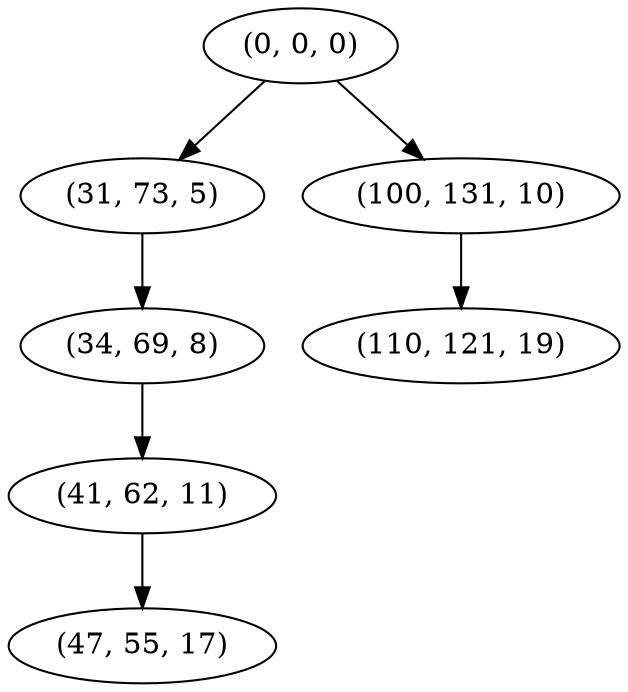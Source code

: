 digraph tree {
    "(0, 0, 0)";
    "(31, 73, 5)";
    "(34, 69, 8)";
    "(41, 62, 11)";
    "(47, 55, 17)";
    "(100, 131, 10)";
    "(110, 121, 19)";
    "(0, 0, 0)" -> "(31, 73, 5)";
    "(0, 0, 0)" -> "(100, 131, 10)";
    "(31, 73, 5)" -> "(34, 69, 8)";
    "(34, 69, 8)" -> "(41, 62, 11)";
    "(41, 62, 11)" -> "(47, 55, 17)";
    "(100, 131, 10)" -> "(110, 121, 19)";
}
